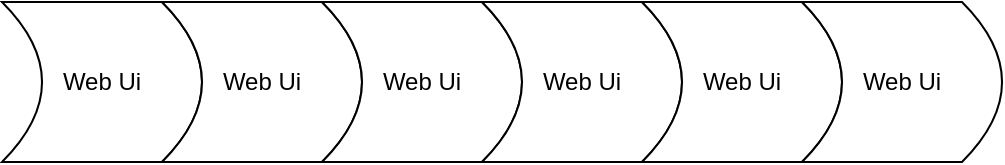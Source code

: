 <mxfile version="22.1.0" type="github">
  <diagram name="Page-1" id="80nqQ44Cof5NbJmEGg_A">
    <mxGraphModel dx="1050" dy="542" grid="1" gridSize="10" guides="1" tooltips="1" connect="1" arrows="1" fold="1" page="1" pageScale="1" pageWidth="850" pageHeight="1100" math="0" shadow="0">
      <root>
        <mxCell id="0" />
        <mxCell id="1" parent="0" />
        <mxCell id="G8VuwQCp07MFnge5ML-9-7" value="Web Ui" style="shape=dataStorage;whiteSpace=wrap;html=1;fixedSize=1;flipH=1;" vertex="1" parent="1">
          <mxGeometry x="150" y="160" width="100" height="80" as="geometry" />
        </mxCell>
        <mxCell id="G8VuwQCp07MFnge5ML-9-8" value="Web Ui" style="shape=dataStorage;whiteSpace=wrap;html=1;fixedSize=1;flipH=1;" vertex="1" parent="1">
          <mxGeometry x="230" y="160" width="100" height="80" as="geometry" />
        </mxCell>
        <mxCell id="G8VuwQCp07MFnge5ML-9-9" value="Web Ui" style="shape=dataStorage;whiteSpace=wrap;html=1;fixedSize=1;flipH=1;" vertex="1" parent="1">
          <mxGeometry x="310" y="160" width="100" height="80" as="geometry" />
        </mxCell>
        <mxCell id="G8VuwQCp07MFnge5ML-9-10" value="Web Ui" style="shape=dataStorage;whiteSpace=wrap;html=1;fixedSize=1;flipH=1;" vertex="1" parent="1">
          <mxGeometry x="390" y="160" width="100" height="80" as="geometry" />
        </mxCell>
        <mxCell id="G8VuwQCp07MFnge5ML-9-11" value="Web Ui" style="shape=dataStorage;whiteSpace=wrap;html=1;fixedSize=1;flipH=1;" vertex="1" parent="1">
          <mxGeometry x="470" y="160" width="100" height="80" as="geometry" />
        </mxCell>
        <mxCell id="G8VuwQCp07MFnge5ML-9-12" value="Web Ui" style="shape=dataStorage;whiteSpace=wrap;html=1;fixedSize=1;flipH=1;" vertex="1" parent="1">
          <mxGeometry x="550" y="160" width="100" height="80" as="geometry" />
        </mxCell>
      </root>
    </mxGraphModel>
  </diagram>
</mxfile>

